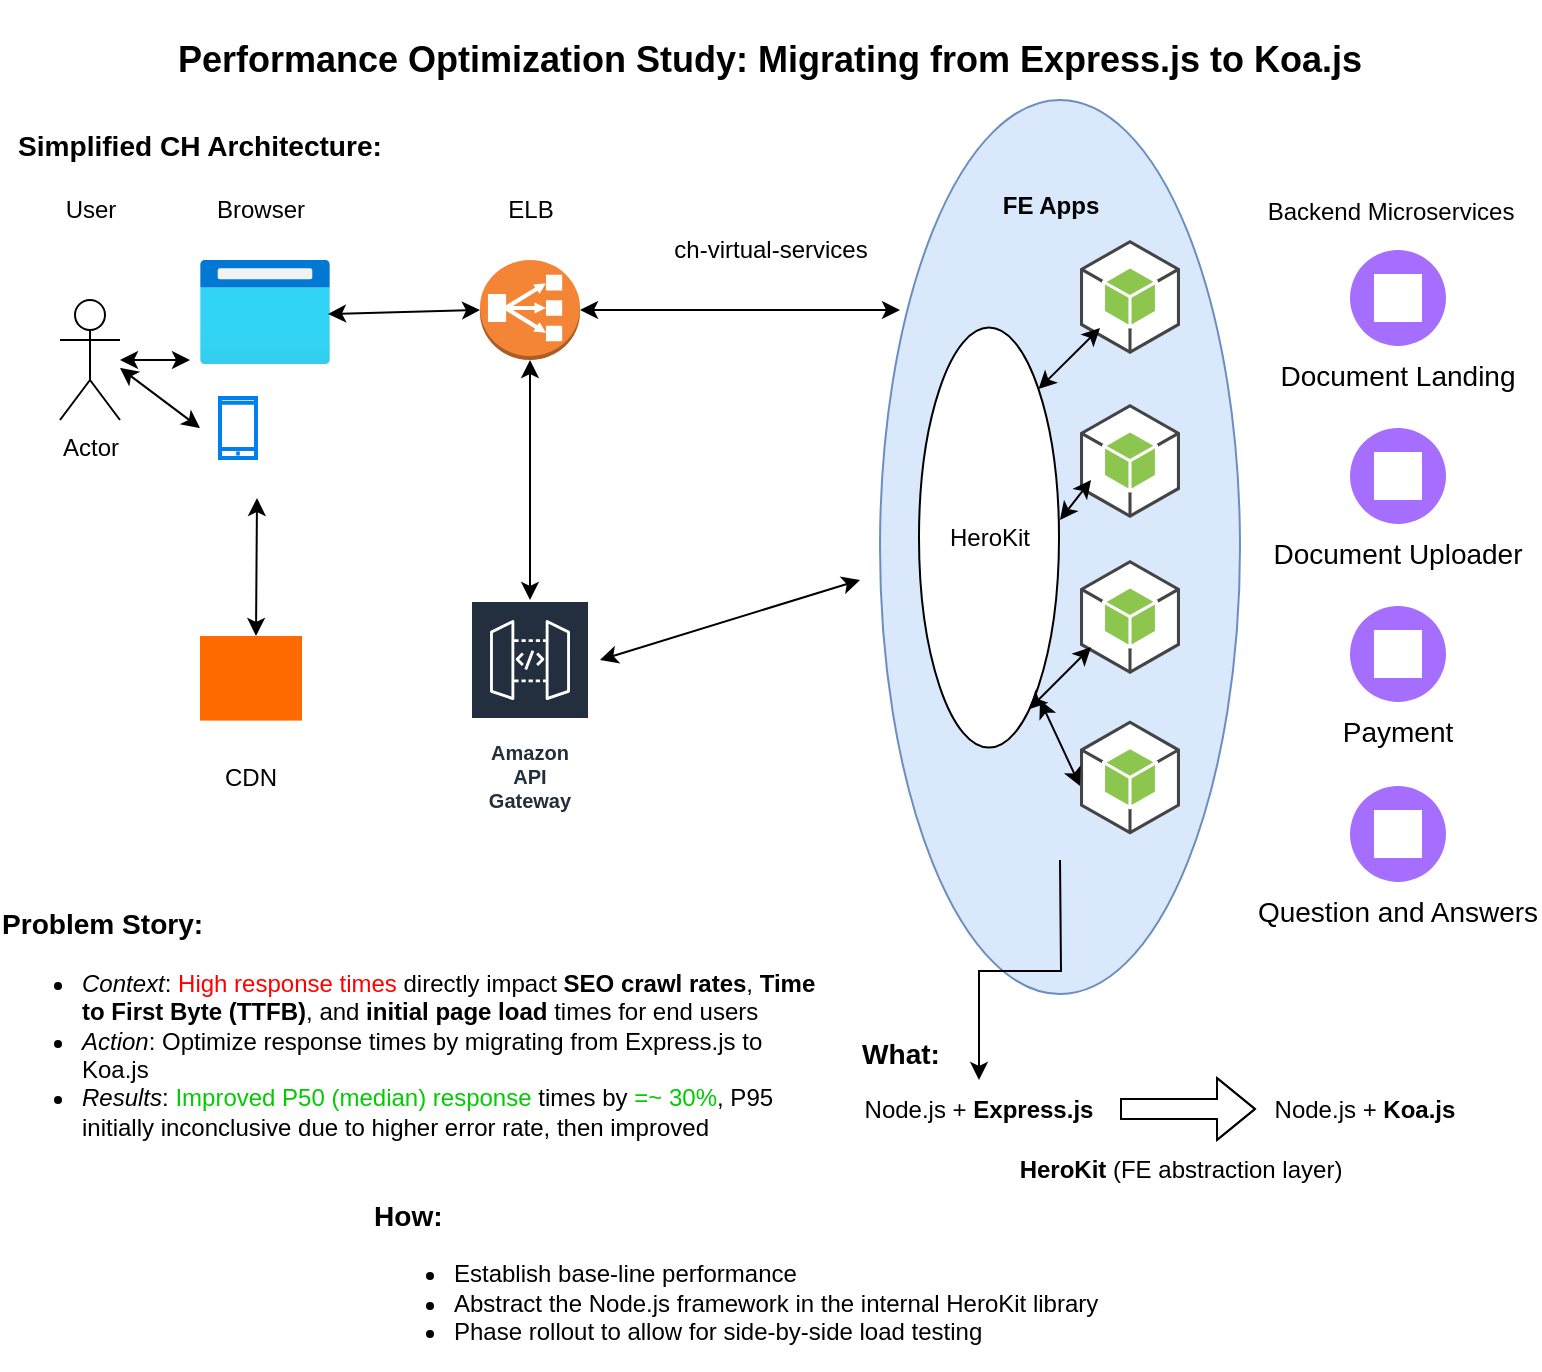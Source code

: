 <mxfile version="26.2.5">
  <diagram name="Page-1" id="nEJPX8qK36B56fA863ps">
    <mxGraphModel dx="1212" dy="700" grid="1" gridSize="10" guides="1" tooltips="1" connect="1" arrows="1" fold="1" page="1" pageScale="1" pageWidth="850" pageHeight="1100" math="0" shadow="0">
      <root>
        <mxCell id="0" />
        <mxCell id="1" parent="0" />
        <mxCell id="sH04TUy6GLxi0oI0tJiI-31" value="" style="ellipse;whiteSpace=wrap;html=1;fillColor=#dae8fc;strokeColor=#6c8ebf;" vertex="1" parent="1">
          <mxGeometry x="480" y="60" width="180" height="447" as="geometry" />
        </mxCell>
        <mxCell id="sH04TUy6GLxi0oI0tJiI-1" value="Actor" style="shape=umlActor;verticalLabelPosition=bottom;verticalAlign=top;html=1;outlineConnect=0;" vertex="1" parent="1">
          <mxGeometry x="70" y="160" width="30" height="60" as="geometry" />
        </mxCell>
        <mxCell id="sH04TUy6GLxi0oI0tJiI-2" value="" style="image;aspect=fixed;html=1;points=[];align=center;fontSize=12;image=img/lib/azure2/general/Browser.svg;" vertex="1" parent="1">
          <mxGeometry x="140" y="140" width="65" height="52" as="geometry" />
        </mxCell>
        <mxCell id="sH04TUy6GLxi0oI0tJiI-3" value="" style="html=1;verticalLabelPosition=bottom;align=center;labelBackgroundColor=#ffffff;verticalAlign=top;strokeWidth=2;strokeColor=#0080F0;shadow=0;dashed=0;shape=mxgraph.ios7.icons.smartphone;" vertex="1" parent="1">
          <mxGeometry x="150" y="209" width="18" height="30" as="geometry" />
        </mxCell>
        <mxCell id="sH04TUy6GLxi0oI0tJiI-4" value="" style="outlineConnect=0;dashed=0;verticalLabelPosition=bottom;verticalAlign=top;align=center;html=1;shape=mxgraph.aws3.classic_load_balancer;fillColor=#F58536;gradientColor=none;" vertex="1" parent="1">
          <mxGeometry x="280" y="140" width="50" height="50" as="geometry" />
        </mxCell>
        <mxCell id="sH04TUy6GLxi0oI0tJiI-5" value="User" style="text;html=1;align=center;verticalAlign=middle;resizable=0;points=[];autosize=1;strokeColor=none;fillColor=none;" vertex="1" parent="1">
          <mxGeometry x="60" y="100" width="50" height="30" as="geometry" />
        </mxCell>
        <mxCell id="sH04TUy6GLxi0oI0tJiI-6" value="Browser" style="text;html=1;align=center;verticalAlign=middle;resizable=0;points=[];autosize=1;strokeColor=none;fillColor=none;" vertex="1" parent="1">
          <mxGeometry x="135" y="100" width="70" height="30" as="geometry" />
        </mxCell>
        <mxCell id="sH04TUy6GLxi0oI0tJiI-7" value="ELB" style="text;html=1;align=center;verticalAlign=middle;resizable=0;points=[];autosize=1;strokeColor=none;fillColor=none;" vertex="1" parent="1">
          <mxGeometry x="280" y="100" width="50" height="30" as="geometry" />
        </mxCell>
        <mxCell id="sH04TUy6GLxi0oI0tJiI-8" value="" style="points=[];aspect=fixed;html=1;align=center;shadow=0;dashed=0;fillColor=#FF6A00;strokeColor=none;shape=mxgraph.alibaba_cloud.cdn_content_distribution_network;" vertex="1" parent="1">
          <mxGeometry x="140" y="328" width="51" height="42.3" as="geometry" />
        </mxCell>
        <mxCell id="sH04TUy6GLxi0oI0tJiI-9" value="CDN" style="text;html=1;align=center;verticalAlign=middle;resizable=0;points=[];autosize=1;strokeColor=none;fillColor=none;" vertex="1" parent="1">
          <mxGeometry x="140" y="383.8" width="50" height="30" as="geometry" />
        </mxCell>
        <mxCell id="sH04TUy6GLxi0oI0tJiI-11" value="Amazon API Gateway" style="sketch=0;outlineConnect=0;fontColor=#232F3E;gradientColor=none;strokeColor=#ffffff;fillColor=#232F3E;dashed=0;verticalLabelPosition=middle;verticalAlign=bottom;align=center;html=1;whiteSpace=wrap;fontSize=10;fontStyle=1;spacing=3;shape=mxgraph.aws4.productIcon;prIcon=mxgraph.aws4.api_gateway;" vertex="1" parent="1">
          <mxGeometry x="275" y="310" width="60" height="110" as="geometry" />
        </mxCell>
        <mxCell id="sH04TUy6GLxi0oI0tJiI-14" value="ch-virtual-services" style="text;html=1;align=center;verticalAlign=middle;resizable=0;points=[];autosize=1;strokeColor=none;fillColor=none;" vertex="1" parent="1">
          <mxGeometry x="365" y="120" width="120" height="30" as="geometry" />
        </mxCell>
        <mxCell id="sH04TUy6GLxi0oI0tJiI-15" value="" style="outlineConnect=0;dashed=0;verticalLabelPosition=bottom;verticalAlign=top;align=center;html=1;shape=mxgraph.aws3.android;fillColor=#8CC64F;gradientColor=none;" vertex="1" parent="1">
          <mxGeometry x="580" y="130" width="50" height="57" as="geometry" />
        </mxCell>
        <mxCell id="sH04TUy6GLxi0oI0tJiI-16" value="" style="outlineConnect=0;dashed=0;verticalLabelPosition=bottom;verticalAlign=top;align=center;html=1;shape=mxgraph.aws3.android;fillColor=#8CC64F;gradientColor=none;" vertex="1" parent="1">
          <mxGeometry x="580" y="212" width="50" height="57" as="geometry" />
        </mxCell>
        <mxCell id="sH04TUy6GLxi0oI0tJiI-17" value="" style="outlineConnect=0;dashed=0;verticalLabelPosition=bottom;verticalAlign=top;align=center;html=1;shape=mxgraph.aws3.android;fillColor=#8CC64F;gradientColor=none;" vertex="1" parent="1">
          <mxGeometry x="580" y="290" width="50" height="57" as="geometry" />
        </mxCell>
        <mxCell id="sH04TUy6GLxi0oI0tJiI-60" value="" style="edgeStyle=orthogonalEdgeStyle;rounded=0;orthogonalLoop=1;jettySize=auto;html=1;" edge="1" parent="1" target="sH04TUy6GLxi0oI0tJiI-32">
          <mxGeometry relative="1" as="geometry">
            <mxPoint x="570" y="440" as="sourcePoint" />
          </mxGeometry>
        </mxCell>
        <mxCell id="sH04TUy6GLxi0oI0tJiI-18" value="" style="outlineConnect=0;dashed=0;verticalLabelPosition=bottom;verticalAlign=top;align=center;html=1;shape=mxgraph.aws3.android;fillColor=#8CC64F;gradientColor=none;" vertex="1" parent="1">
          <mxGeometry x="580" y="370.3" width="50" height="57" as="geometry" />
        </mxCell>
        <mxCell id="sH04TUy6GLxi0oI0tJiI-19" value="&lt;b&gt;FE Apps&lt;/b&gt;" style="text;html=1;align=center;verticalAlign=middle;resizable=0;points=[];autosize=1;strokeColor=none;fillColor=none;" vertex="1" parent="1">
          <mxGeometry x="530" y="98" width="70" height="30" as="geometry" />
        </mxCell>
        <mxCell id="sH04TUy6GLxi0oI0tJiI-22" value="" style="fillColor=#ffffff;strokeColor=none;dashed=0;outlineConnect=0;html=1;labelPosition=center;verticalLabelPosition=bottom;verticalAlign=top;part=1;movable=0;resizable=0;rotatable=0;shape=mxgraph.ibm_cloud.microservices--1" vertex="1" parent="1">
          <mxGeometry x="682" y="148" width="24" height="24" as="geometry" />
        </mxCell>
        <mxCell id="sH04TUy6GLxi0oI0tJiI-24" value="Document Uploader" style="shape=ellipse;fillColor=#A56EFF;aspect=fixed;resizable=0;labelPosition=center;verticalLabelPosition=bottom;align=center;verticalAlign=top;strokeColor=none;fontSize=14;" vertex="1" parent="1">
          <mxGeometry x="715" y="224" width="48" height="48" as="geometry" />
        </mxCell>
        <mxCell id="sH04TUy6GLxi0oI0tJiI-25" value="" style="fillColor=#ffffff;strokeColor=none;dashed=0;outlineConnect=0;html=1;labelPosition=center;verticalLabelPosition=bottom;verticalAlign=top;part=1;movable=0;resizable=0;rotatable=0;shape=mxgraph.ibm_cloud.microservices--1" vertex="1" parent="sH04TUy6GLxi0oI0tJiI-24">
          <mxGeometry width="24" height="24" relative="1" as="geometry">
            <mxPoint x="12" y="12" as="offset" />
          </mxGeometry>
        </mxCell>
        <mxCell id="sH04TUy6GLxi0oI0tJiI-26" value="Payment" style="shape=ellipse;fillColor=#A56EFF;aspect=fixed;resizable=0;labelPosition=center;verticalLabelPosition=bottom;align=center;verticalAlign=top;strokeColor=none;fontSize=14;" vertex="1" parent="1">
          <mxGeometry x="715" y="313" width="48" height="48" as="geometry" />
        </mxCell>
        <mxCell id="sH04TUy6GLxi0oI0tJiI-27" value="" style="fillColor=#ffffff;strokeColor=none;dashed=0;outlineConnect=0;html=1;labelPosition=center;verticalLabelPosition=bottom;verticalAlign=top;part=1;movable=0;resizable=0;rotatable=0;shape=mxgraph.ibm_cloud.microservices--1" vertex="1" parent="sH04TUy6GLxi0oI0tJiI-26">
          <mxGeometry width="24" height="24" relative="1" as="geometry">
            <mxPoint x="12" y="12" as="offset" />
          </mxGeometry>
        </mxCell>
        <mxCell id="sH04TUy6GLxi0oI0tJiI-28" value="Question and Answers" style="shape=ellipse;fillColor=#A56EFF;aspect=fixed;resizable=0;labelPosition=center;verticalLabelPosition=bottom;align=center;verticalAlign=top;strokeColor=none;fontSize=14;" vertex="1" parent="1">
          <mxGeometry x="715" y="403" width="48" height="48" as="geometry" />
        </mxCell>
        <mxCell id="sH04TUy6GLxi0oI0tJiI-29" value="" style="fillColor=#ffffff;strokeColor=none;dashed=0;outlineConnect=0;html=1;labelPosition=center;verticalLabelPosition=bottom;verticalAlign=top;part=1;movable=0;resizable=0;rotatable=0;shape=mxgraph.ibm_cloud.microservices--1" vertex="1" parent="sH04TUy6GLxi0oI0tJiI-28">
          <mxGeometry width="24" height="24" relative="1" as="geometry">
            <mxPoint x="12" y="12" as="offset" />
          </mxGeometry>
        </mxCell>
        <mxCell id="sH04TUy6GLxi0oI0tJiI-30" value="Backend Microservices" style="text;html=1;align=center;verticalAlign=middle;resizable=0;points=[];autosize=1;strokeColor=none;fillColor=none;" vertex="1" parent="1">
          <mxGeometry x="660" y="101" width="150" height="30" as="geometry" />
        </mxCell>
        <mxCell id="sH04TUy6GLxi0oI0tJiI-32" value="Node.js + &lt;b&gt;Express.js&lt;/b&gt;" style="text;html=1;align=center;verticalAlign=middle;whiteSpace=wrap;rounded=0;" vertex="1" parent="1">
          <mxGeometry x="467" y="550" width="125" height="30" as="geometry" />
        </mxCell>
        <mxCell id="sH04TUy6GLxi0oI0tJiI-33" value="Document Landing" style="shape=ellipse;fillColor=#A56EFF;aspect=fixed;resizable=0;labelPosition=center;verticalLabelPosition=bottom;align=center;verticalAlign=top;strokeColor=none;fontSize=14;" vertex="1" parent="1">
          <mxGeometry x="715" y="135" width="48" height="48" as="geometry" />
        </mxCell>
        <mxCell id="sH04TUy6GLxi0oI0tJiI-34" value="" style="fillColor=#ffffff;strokeColor=none;dashed=0;outlineConnect=0;html=1;labelPosition=center;verticalLabelPosition=bottom;verticalAlign=top;part=1;movable=0;resizable=0;rotatable=0;shape=mxgraph.ibm_cloud.microservices--1" vertex="1" parent="sH04TUy6GLxi0oI0tJiI-33">
          <mxGeometry width="24" height="24" relative="1" as="geometry">
            <mxPoint x="12" y="12" as="offset" />
          </mxGeometry>
        </mxCell>
        <mxCell id="sH04TUy6GLxi0oI0tJiI-39" value="" style="endArrow=classic;startArrow=classic;html=1;rounded=0;" edge="1" parent="1" source="sH04TUy6GLxi0oI0tJiI-1">
          <mxGeometry width="50" height="50" relative="1" as="geometry">
            <mxPoint x="85" y="210" as="sourcePoint" />
            <mxPoint x="135" y="190" as="targetPoint" />
          </mxGeometry>
        </mxCell>
        <mxCell id="sH04TUy6GLxi0oI0tJiI-40" value="" style="endArrow=classic;startArrow=classic;html=1;rounded=0;" edge="1" parent="1">
          <mxGeometry width="50" height="50" relative="1" as="geometry">
            <mxPoint x="100" y="194" as="sourcePoint" />
            <mxPoint x="140" y="224" as="targetPoint" />
          </mxGeometry>
        </mxCell>
        <mxCell id="sH04TUy6GLxi0oI0tJiI-41" value="" style="endArrow=classic;startArrow=classic;html=1;rounded=0;entryX=0;entryY=0.5;entryDx=0;entryDy=0;entryPerimeter=0;exitX=0.985;exitY=0.519;exitDx=0;exitDy=0;exitPerimeter=0;" edge="1" parent="1" source="sH04TUy6GLxi0oI0tJiI-2" target="sH04TUy6GLxi0oI0tJiI-4">
          <mxGeometry width="50" height="50" relative="1" as="geometry">
            <mxPoint x="210" y="190" as="sourcePoint" />
            <mxPoint x="260" y="140" as="targetPoint" />
          </mxGeometry>
        </mxCell>
        <mxCell id="sH04TUy6GLxi0oI0tJiI-42" value="" style="endArrow=classic;startArrow=classic;html=1;rounded=0;entryX=0.5;entryY=1;entryDx=0;entryDy=0;entryPerimeter=0;" edge="1" parent="1" source="sH04TUy6GLxi0oI0tJiI-11" target="sH04TUy6GLxi0oI0tJiI-4">
          <mxGeometry width="50" height="50" relative="1" as="geometry">
            <mxPoint x="260" y="242" as="sourcePoint" />
            <mxPoint x="305" y="200" as="targetPoint" />
          </mxGeometry>
        </mxCell>
        <mxCell id="sH04TUy6GLxi0oI0tJiI-43" value="" style="endArrow=classic;startArrow=classic;html=1;rounded=0;exitX=1;exitY=0.5;exitDx=0;exitDy=0;exitPerimeter=0;" edge="1" parent="1" source="sH04TUy6GLxi0oI0tJiI-4">
          <mxGeometry width="50" height="50" relative="1" as="geometry">
            <mxPoint x="390" y="210" as="sourcePoint" />
            <mxPoint x="490" y="165" as="targetPoint" />
          </mxGeometry>
        </mxCell>
        <mxCell id="sH04TUy6GLxi0oI0tJiI-50" value="" style="endArrow=classic;startArrow=classic;html=1;rounded=0;" edge="1" parent="1" source="sH04TUy6GLxi0oI0tJiI-62">
          <mxGeometry width="50" height="50" relative="1" as="geometry">
            <mxPoint x="480" y="300" as="sourcePoint" />
            <mxPoint x="540" y="250" as="targetPoint" />
          </mxGeometry>
        </mxCell>
        <mxCell id="sH04TUy6GLxi0oI0tJiI-53" value="&lt;h3 style=&quot;text-align: left;&quot;&gt;Problem Story:&lt;/h3&gt;&lt;div style=&quot;text-align: left;&quot;&gt;&lt;ul&gt;&lt;li&gt;&lt;i&gt;Context&lt;/i&gt;: &lt;font style=&quot;color: rgb(255, 0, 0);&quot;&gt;High response times&lt;/font&gt; directly impact &lt;strong style=&quot;background-color: transparent; color: light-dark(rgb(0, 0, 0), rgb(255, 255, 255));&quot;&gt;SEO crawl rates&lt;/strong&gt;&lt;span style=&quot;background-color: transparent; color: light-dark(rgb(0, 0, 0), rgb(255, 255, 255));&quot;&gt;, &lt;/span&gt;&lt;strong style=&quot;background-color: transparent; color: light-dark(rgb(0, 0, 0), rgb(255, 255, 255));&quot;&gt;Time to First Byte (TTFB)&lt;/strong&gt;&lt;span style=&quot;background-color: transparent; color: light-dark(rgb(0, 0, 0), rgb(255, 255, 255));&quot;&gt;,&lt;/span&gt;&lt;strong style=&quot;background-color: transparent; color: light-dark(rgb(0, 0, 0), rgb(255, 255, 255));&quot;&gt;&amp;nbsp;&lt;/strong&gt;&lt;span style=&quot;background-color: transparent; color: light-dark(rgb(0, 0, 0), rgb(255, 255, 255));&quot;&gt;and &lt;/span&gt;&lt;strong style=&quot;background-color: transparent; color: light-dark(rgb(0, 0, 0), rgb(255, 255, 255));&quot;&gt;initial page load&lt;/strong&gt;&lt;span style=&quot;background-color: transparent; color: light-dark(rgb(0, 0, 0), rgb(255, 255, 255));&quot;&gt; times for end users&lt;/span&gt;&lt;/li&gt;&lt;li&gt;&lt;span style=&quot;background-color: transparent; color: light-dark(rgb(0, 0, 0), rgb(255, 255, 255));&quot;&gt;&lt;i&gt;Action&lt;/i&gt;: Optimize response times by migrating from Express.js to Koa.js&lt;/span&gt;&lt;/li&gt;&lt;li&gt;&lt;span style=&quot;background-color: transparent; color: light-dark(rgb(0, 0, 0), rgb(255, 255, 255));&quot;&gt;&lt;i&gt;Results&lt;/i&gt;: &lt;/span&gt;&lt;span style=&quot;background-color: transparent;&quot;&gt;&lt;font style=&quot;color: light-dark(rgb(0, 204, 0), rgb(255, 255, 255));&quot;&gt;Improved P50 (median) response&lt;/font&gt;&lt;/span&gt;&lt;span style=&quot;background-color: transparent; color: light-dark(rgb(0, 0, 0), rgb(255, 255, 255));&quot;&gt; times by &lt;/span&gt;&lt;span style=&quot;background-color: transparent;&quot;&gt;&lt;font style=&quot;color: light-dark(rgb(0, 204, 0), rgb(255, 255, 255));&quot;&gt;=~ 30%&lt;/font&gt;&lt;/span&gt;&lt;span style=&quot;background-color: transparent; color: light-dark(rgb(0, 0, 0), rgb(255, 255, 255));&quot;&gt;, P95 initially inconclusive due to higher error rate, then improved&lt;/span&gt;&lt;/li&gt;&lt;/ul&gt;&lt;/div&gt;" style="text;html=1;align=center;verticalAlign=middle;whiteSpace=wrap;rounded=0;textShadow=0;" vertex="1" parent="1">
          <mxGeometry x="40" y="451" width="410" height="140" as="geometry" />
        </mxCell>
        <mxCell id="sH04TUy6GLxi0oI0tJiI-54" value="&lt;h2&gt;Performance Optimization Study: Migrating from Express.js to Koa.js&lt;/h2&gt;" style="text;html=1;align=center;verticalAlign=middle;whiteSpace=wrap;rounded=0;" vertex="1" parent="1">
          <mxGeometry x="125" y="10" width="600" height="60" as="geometry" />
        </mxCell>
        <mxCell id="sH04TUy6GLxi0oI0tJiI-57" value="Node.js + &lt;b&gt;Koa.js&lt;/b&gt;" style="text;html=1;align=center;verticalAlign=middle;whiteSpace=wrap;rounded=0;" vertex="1" parent="1">
          <mxGeometry x="660" y="550" width="125" height="30" as="geometry" />
        </mxCell>
        <mxCell id="sH04TUy6GLxi0oI0tJiI-58" value="" style="shape=flexArrow;endArrow=classic;html=1;rounded=0;" edge="1" parent="1">
          <mxGeometry width="50" height="50" relative="1" as="geometry">
            <mxPoint x="600" y="564.5" as="sourcePoint" />
            <mxPoint x="668" y="564.5" as="targetPoint" />
            <Array as="points">
              <mxPoint x="648" y="564.5" />
            </Array>
          </mxGeometry>
        </mxCell>
        <mxCell id="sH04TUy6GLxi0oI0tJiI-61" value="&lt;h3&gt;Simplified CH Architecture:&lt;/h3&gt;" style="text;html=1;align=center;verticalAlign=middle;whiteSpace=wrap;rounded=0;" vertex="1" parent="1">
          <mxGeometry x="40" y="68" width="200" height="30" as="geometry" />
        </mxCell>
        <mxCell id="sH04TUy6GLxi0oI0tJiI-62" value="HeroKit" style="ellipse;whiteSpace=wrap;html=1;" vertex="1" parent="1">
          <mxGeometry x="499.5" y="173.8" width="70" height="210" as="geometry" />
        </mxCell>
        <mxCell id="sH04TUy6GLxi0oI0tJiI-64" value="" style="endArrow=classic;startArrow=classic;html=1;rounded=0;exitX=1;exitY=0;exitDx=0;exitDy=0;" edge="1" parent="1" source="sH04TUy6GLxi0oI0tJiI-62">
          <mxGeometry width="50" height="50" relative="1" as="geometry">
            <mxPoint x="540" y="224" as="sourcePoint" />
            <mxPoint x="590" y="174" as="targetPoint" />
          </mxGeometry>
        </mxCell>
        <mxCell id="sH04TUy6GLxi0oI0tJiI-65" value="" style="endArrow=classic;startArrow=classic;html=1;rounded=0;" edge="1" parent="1">
          <mxGeometry width="50" height="50" relative="1" as="geometry">
            <mxPoint x="570" y="270" as="sourcePoint" />
            <mxPoint x="585.5" y="250" as="targetPoint" />
          </mxGeometry>
        </mxCell>
        <mxCell id="sH04TUy6GLxi0oI0tJiI-66" value="" style="endArrow=classic;startArrow=classic;html=1;rounded=0;exitX=1;exitY=0;exitDx=0;exitDy=0;" edge="1" parent="1">
          <mxGeometry width="50" height="50" relative="1" as="geometry">
            <mxPoint x="554.5" y="364.65" as="sourcePoint" />
            <mxPoint x="585.5" y="333.65" as="targetPoint" />
          </mxGeometry>
        </mxCell>
        <mxCell id="sH04TUy6GLxi0oI0tJiI-68" value="" style="endArrow=classic;startArrow=classic;html=1;rounded=0;" edge="1" parent="1">
          <mxGeometry width="50" height="50" relative="1" as="geometry">
            <mxPoint x="560" y="360" as="sourcePoint" />
            <mxPoint x="580" y="403" as="targetPoint" />
          </mxGeometry>
        </mxCell>
        <mxCell id="sH04TUy6GLxi0oI0tJiI-69" value="&lt;b&gt;HeroKit &lt;/b&gt;(FE abstraction layer)" style="text;html=1;align=center;verticalAlign=middle;resizable=0;points=[];autosize=1;strokeColor=none;fillColor=none;" vertex="1" parent="1">
          <mxGeometry x="540" y="580" width="180" height="30" as="geometry" />
        </mxCell>
        <mxCell id="sH04TUy6GLxi0oI0tJiI-70" value="&lt;h3&gt;How:&lt;/h3&gt;&lt;div&gt;&lt;ul&gt;&lt;li&gt;Establish base-line performance&lt;/li&gt;&lt;li&gt;Abstract the Node.js framework in the internal HeroKit library&lt;/li&gt;&lt;li&gt;Phase rollout to allow for side-by-side load testing&lt;/li&gt;&lt;/ul&gt;&lt;/div&gt;" style="text;html=1;align=left;verticalAlign=middle;whiteSpace=wrap;rounded=0;" vertex="1" parent="1">
          <mxGeometry x="225" y="610" width="400" height="70" as="geometry" />
        </mxCell>
        <mxCell id="sH04TUy6GLxi0oI0tJiI-71" value="&lt;h3&gt;What:&lt;/h3&gt;" style="text;html=1;align=center;verticalAlign=middle;resizable=0;points=[];autosize=1;strokeColor=none;fillColor=none;" vertex="1" parent="1">
          <mxGeometry x="460" y="507" width="60" height="60" as="geometry" />
        </mxCell>
        <mxCell id="sH04TUy6GLxi0oI0tJiI-72" value="" style="endArrow=classic;startArrow=classic;html=1;rounded=0;exitX=0.686;exitY=0.047;exitDx=0;exitDy=0;exitPerimeter=0;" edge="1" parent="1">
          <mxGeometry width="50" height="50" relative="1" as="geometry">
            <mxPoint x="167.996" y="327.998" as="sourcePoint" />
            <mxPoint x="168.5" y="259.01" as="targetPoint" />
          </mxGeometry>
        </mxCell>
        <mxCell id="sH04TUy6GLxi0oI0tJiI-73" value="" style="endArrow=classic;startArrow=classic;html=1;rounded=0;" edge="1" parent="1">
          <mxGeometry width="50" height="50" relative="1" as="geometry">
            <mxPoint x="340" y="340" as="sourcePoint" />
            <mxPoint x="470" y="300" as="targetPoint" />
          </mxGeometry>
        </mxCell>
      </root>
    </mxGraphModel>
  </diagram>
</mxfile>
